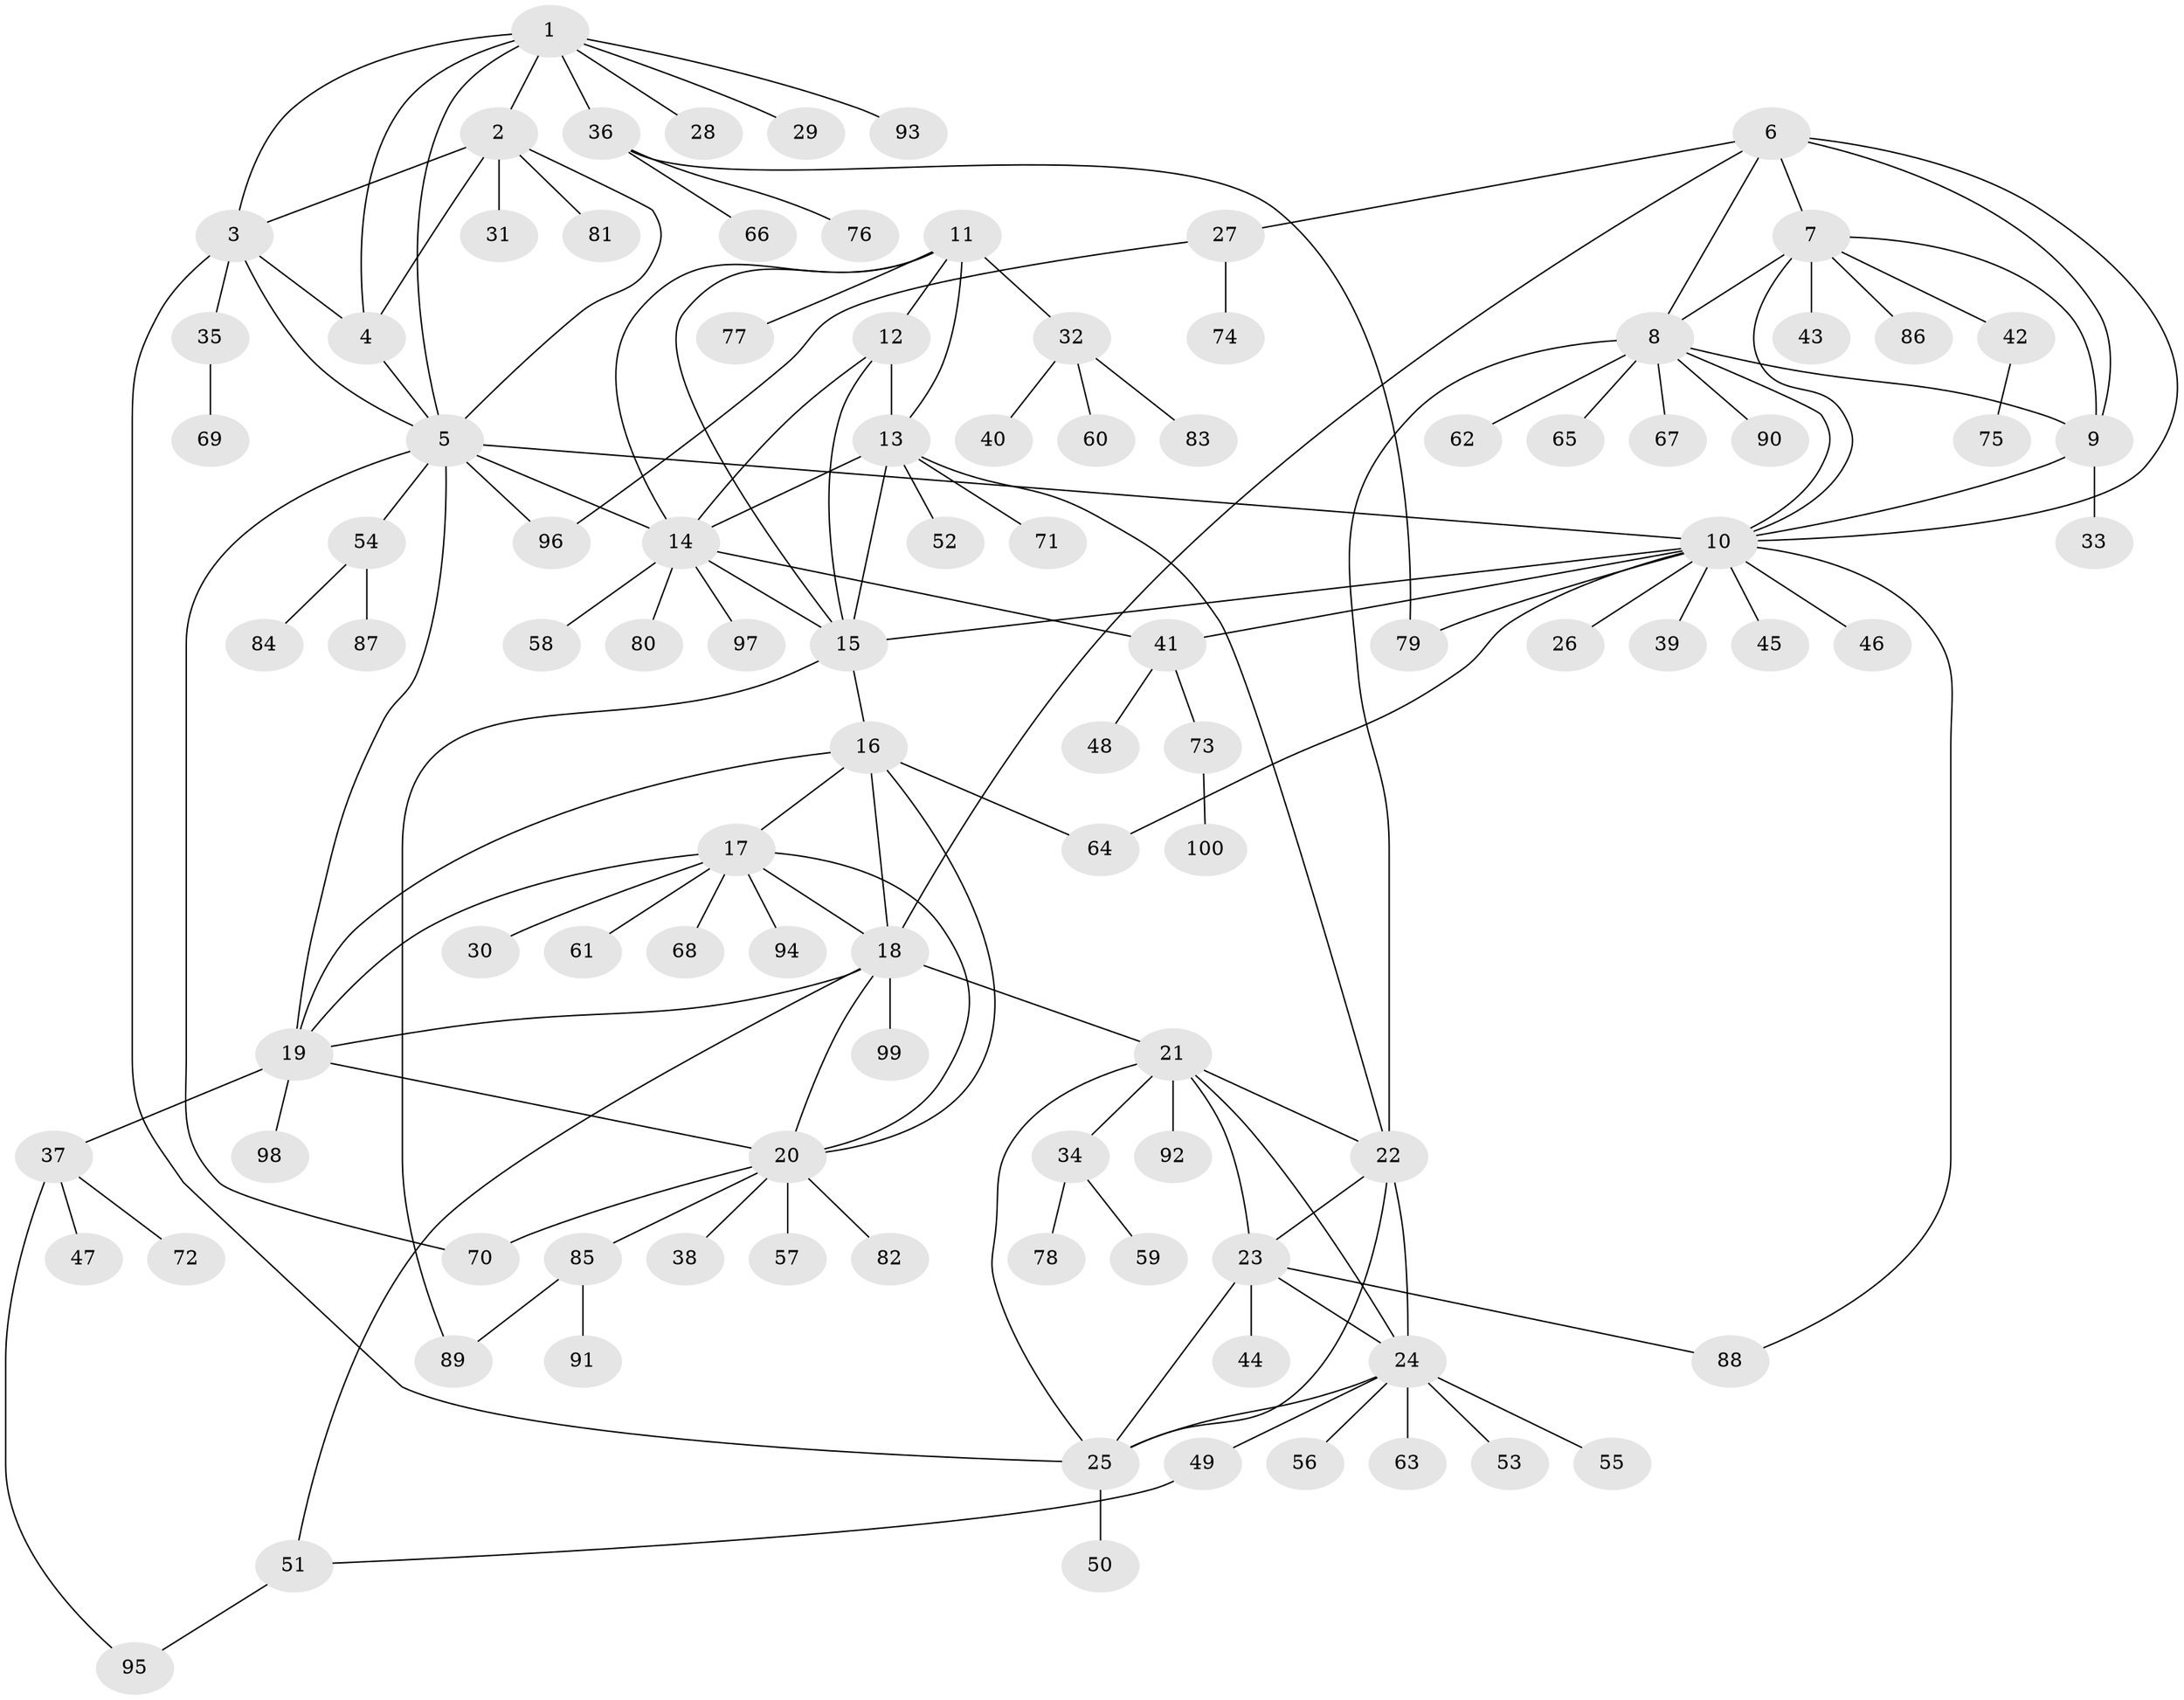 // coarse degree distribution, {2: 0.0967741935483871, 9: 0.03225806451612903, 5: 0.16129032258064516, 4: 0.22580645161290322, 7: 0.12903225806451613, 6: 0.0967741935483871, 1: 0.1935483870967742, 3: 0.06451612903225806}
// Generated by graph-tools (version 1.1) at 2025/52/03/04/25 22:52:44]
// undirected, 100 vertices, 144 edges
graph export_dot {
  node [color=gray90,style=filled];
  1;
  2;
  3;
  4;
  5;
  6;
  7;
  8;
  9;
  10;
  11;
  12;
  13;
  14;
  15;
  16;
  17;
  18;
  19;
  20;
  21;
  22;
  23;
  24;
  25;
  26;
  27;
  28;
  29;
  30;
  31;
  32;
  33;
  34;
  35;
  36;
  37;
  38;
  39;
  40;
  41;
  42;
  43;
  44;
  45;
  46;
  47;
  48;
  49;
  50;
  51;
  52;
  53;
  54;
  55;
  56;
  57;
  58;
  59;
  60;
  61;
  62;
  63;
  64;
  65;
  66;
  67;
  68;
  69;
  70;
  71;
  72;
  73;
  74;
  75;
  76;
  77;
  78;
  79;
  80;
  81;
  82;
  83;
  84;
  85;
  86;
  87;
  88;
  89;
  90;
  91;
  92;
  93;
  94;
  95;
  96;
  97;
  98;
  99;
  100;
  1 -- 2;
  1 -- 3;
  1 -- 4;
  1 -- 5;
  1 -- 28;
  1 -- 29;
  1 -- 36;
  1 -- 93;
  2 -- 3;
  2 -- 4;
  2 -- 5;
  2 -- 31;
  2 -- 81;
  3 -- 4;
  3 -- 5;
  3 -- 25;
  3 -- 35;
  4 -- 5;
  5 -- 10;
  5 -- 14;
  5 -- 19;
  5 -- 54;
  5 -- 70;
  5 -- 96;
  6 -- 7;
  6 -- 8;
  6 -- 9;
  6 -- 10;
  6 -- 18;
  6 -- 27;
  7 -- 8;
  7 -- 9;
  7 -- 10;
  7 -- 42;
  7 -- 43;
  7 -- 86;
  8 -- 9;
  8 -- 10;
  8 -- 22;
  8 -- 62;
  8 -- 65;
  8 -- 67;
  8 -- 90;
  9 -- 10;
  9 -- 33;
  10 -- 15;
  10 -- 26;
  10 -- 39;
  10 -- 41;
  10 -- 45;
  10 -- 46;
  10 -- 64;
  10 -- 79;
  10 -- 88;
  11 -- 12;
  11 -- 13;
  11 -- 14;
  11 -- 15;
  11 -- 32;
  11 -- 77;
  12 -- 13;
  12 -- 14;
  12 -- 15;
  13 -- 14;
  13 -- 15;
  13 -- 22;
  13 -- 52;
  13 -- 71;
  14 -- 15;
  14 -- 41;
  14 -- 58;
  14 -- 80;
  14 -- 97;
  15 -- 16;
  15 -- 89;
  16 -- 17;
  16 -- 18;
  16 -- 19;
  16 -- 20;
  16 -- 64;
  17 -- 18;
  17 -- 19;
  17 -- 20;
  17 -- 30;
  17 -- 61;
  17 -- 68;
  17 -- 94;
  18 -- 19;
  18 -- 20;
  18 -- 21;
  18 -- 51;
  18 -- 99;
  19 -- 20;
  19 -- 37;
  19 -- 98;
  20 -- 38;
  20 -- 57;
  20 -- 70;
  20 -- 82;
  20 -- 85;
  21 -- 22;
  21 -- 23;
  21 -- 24;
  21 -- 25;
  21 -- 34;
  21 -- 92;
  22 -- 23;
  22 -- 24;
  22 -- 25;
  23 -- 24;
  23 -- 25;
  23 -- 44;
  23 -- 88;
  24 -- 25;
  24 -- 49;
  24 -- 53;
  24 -- 55;
  24 -- 56;
  24 -- 63;
  25 -- 50;
  27 -- 74;
  27 -- 96;
  32 -- 40;
  32 -- 60;
  32 -- 83;
  34 -- 59;
  34 -- 78;
  35 -- 69;
  36 -- 66;
  36 -- 76;
  36 -- 79;
  37 -- 47;
  37 -- 72;
  37 -- 95;
  41 -- 48;
  41 -- 73;
  42 -- 75;
  49 -- 51;
  51 -- 95;
  54 -- 84;
  54 -- 87;
  73 -- 100;
  85 -- 89;
  85 -- 91;
}
